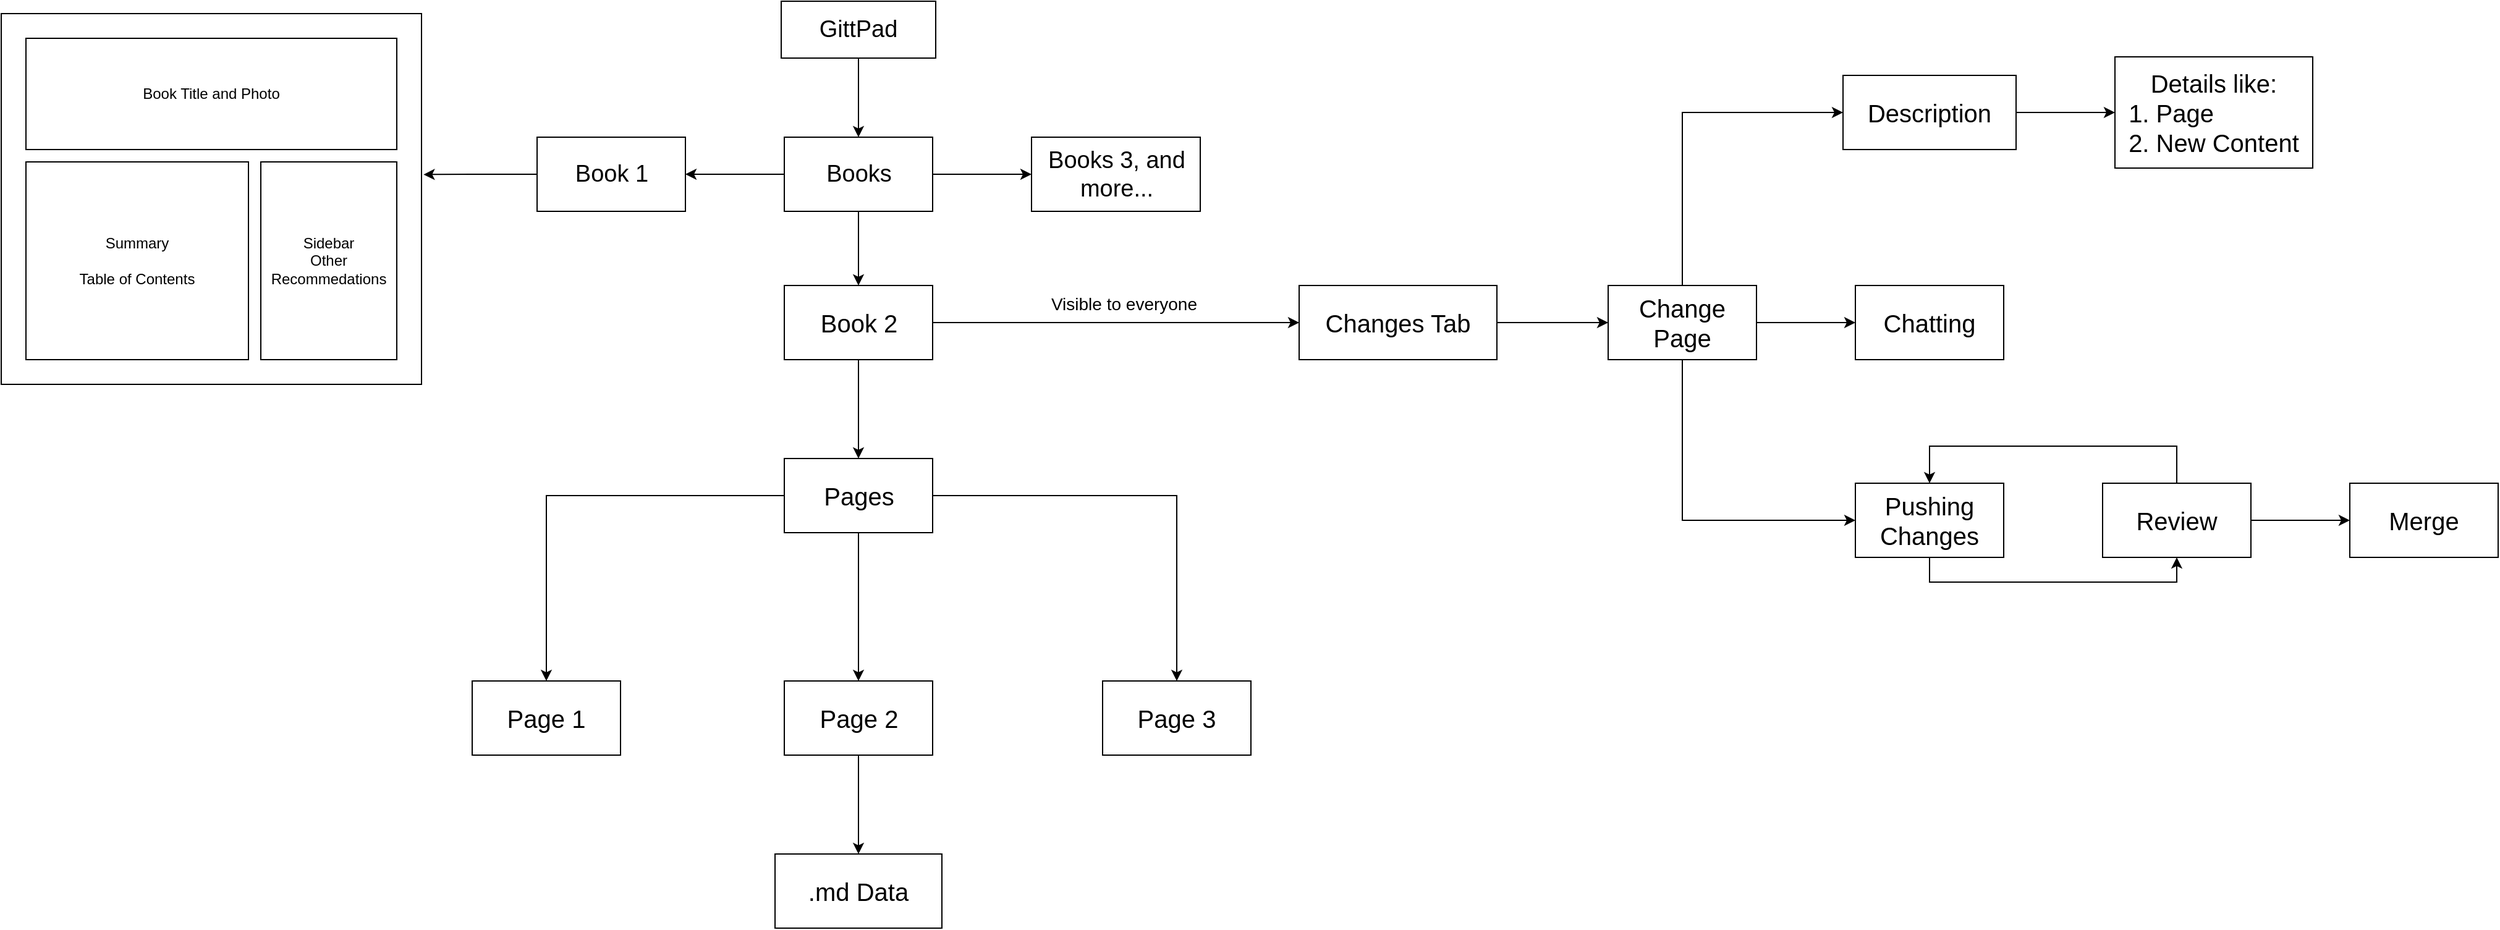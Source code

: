 <mxfile version="26.2.13">
  <diagram name="Page-1" id="_RyFI7OpfSnzKVm-3S3m">
    <mxGraphModel dx="1491" dy="810" grid="1" gridSize="10" guides="1" tooltips="1" connect="1" arrows="1" fold="1" page="1" pageScale="1" pageWidth="8500" pageHeight="11000" math="0" shadow="0">
      <root>
        <mxCell id="0" />
        <mxCell id="1" parent="0" />
        <mxCell id="iKHAOyfSk_tsweJud1---6" value="" style="edgeStyle=orthogonalEdgeStyle;rounded=0;orthogonalLoop=1;jettySize=auto;html=1;" parent="1" source="iKHAOyfSk_tsweJud1---4" target="iKHAOyfSk_tsweJud1---5" edge="1">
          <mxGeometry relative="1" as="geometry" />
        </mxCell>
        <mxCell id="iKHAOyfSk_tsweJud1---4" value="&lt;font style=&quot;font-size: 19px;&quot;&gt;GittPad&lt;/font&gt;" style="rounded=0;whiteSpace=wrap;html=1;" parent="1" vertex="1">
          <mxGeometry x="2601" y="80" width="125" height="46" as="geometry" />
        </mxCell>
        <mxCell id="iKHAOyfSk_tsweJud1---8" value="" style="edgeStyle=orthogonalEdgeStyle;rounded=0;orthogonalLoop=1;jettySize=auto;html=1;" parent="1" source="iKHAOyfSk_tsweJud1---5" target="iKHAOyfSk_tsweJud1---7" edge="1">
          <mxGeometry relative="1" as="geometry" />
        </mxCell>
        <mxCell id="iKHAOyfSk_tsweJud1---19" value="" style="edgeStyle=orthogonalEdgeStyle;rounded=0;orthogonalLoop=1;jettySize=auto;html=1;" parent="1" source="iKHAOyfSk_tsweJud1---5" target="iKHAOyfSk_tsweJud1---18" edge="1">
          <mxGeometry relative="1" as="geometry" />
        </mxCell>
        <mxCell id="iKHAOyfSk_tsweJud1---21" value="" style="edgeStyle=orthogonalEdgeStyle;rounded=0;orthogonalLoop=1;jettySize=auto;html=1;" parent="1" source="iKHAOyfSk_tsweJud1---5" target="iKHAOyfSk_tsweJud1---20" edge="1">
          <mxGeometry relative="1" as="geometry" />
        </mxCell>
        <mxCell id="iKHAOyfSk_tsweJud1---5" value="&lt;font style=&quot;font-size: 19px;&quot;&gt;Books&lt;/font&gt;" style="whiteSpace=wrap;html=1;rounded=0;" parent="1" vertex="1">
          <mxGeometry x="2603.5" y="190" width="120" height="60" as="geometry" />
        </mxCell>
        <mxCell id="iKHAOyfSk_tsweJud1---11" value="" style="edgeStyle=orthogonalEdgeStyle;rounded=0;orthogonalLoop=1;jettySize=auto;html=1;" parent="1" source="iKHAOyfSk_tsweJud1---7" target="iKHAOyfSk_tsweJud1---10" edge="1">
          <mxGeometry relative="1" as="geometry" />
        </mxCell>
        <mxCell id="lzYSEX4i6HJ2BMqlecE--4" value="" style="edgeStyle=orthogonalEdgeStyle;rounded=0;orthogonalLoop=1;jettySize=auto;html=1;" parent="1" source="iKHAOyfSk_tsweJud1---7" target="lzYSEX4i6HJ2BMqlecE--3" edge="1">
          <mxGeometry relative="1" as="geometry" />
        </mxCell>
        <mxCell id="iKHAOyfSk_tsweJud1---7" value="&lt;font style=&quot;font-size: 20px;&quot;&gt;Book 2&lt;/font&gt;" style="whiteSpace=wrap;html=1;rounded=0;" parent="1" vertex="1">
          <mxGeometry x="2603.5" y="310" width="120" height="60" as="geometry" />
        </mxCell>
        <mxCell id="iKHAOyfSk_tsweJud1---13" value="" style="edgeStyle=orthogonalEdgeStyle;rounded=0;orthogonalLoop=1;jettySize=auto;html=1;" parent="1" source="iKHAOyfSk_tsweJud1---10" target="iKHAOyfSk_tsweJud1---12" edge="1">
          <mxGeometry relative="1" as="geometry" />
        </mxCell>
        <mxCell id="iKHAOyfSk_tsweJud1---15" value="" style="edgeStyle=orthogonalEdgeStyle;rounded=0;orthogonalLoop=1;jettySize=auto;html=1;" parent="1" source="iKHAOyfSk_tsweJud1---10" target="iKHAOyfSk_tsweJud1---14" edge="1">
          <mxGeometry relative="1" as="geometry" />
        </mxCell>
        <mxCell id="iKHAOyfSk_tsweJud1---17" value="" style="edgeStyle=orthogonalEdgeStyle;rounded=0;orthogonalLoop=1;jettySize=auto;html=1;" parent="1" source="iKHAOyfSk_tsweJud1---10" target="iKHAOyfSk_tsweJud1---16" edge="1">
          <mxGeometry relative="1" as="geometry" />
        </mxCell>
        <mxCell id="iKHAOyfSk_tsweJud1---10" value="&lt;font style=&quot;font-size: 20px;&quot;&gt;Pages&lt;/font&gt;" style="whiteSpace=wrap;html=1;rounded=0;" parent="1" vertex="1">
          <mxGeometry x="2603.5" y="450" width="120" height="60" as="geometry" />
        </mxCell>
        <mxCell id="iKHAOyfSk_tsweJud1---12" value="&lt;font style=&quot;font-size: 20px;&quot;&gt;Page 1&lt;/font&gt;" style="whiteSpace=wrap;html=1;rounded=0;" parent="1" vertex="1">
          <mxGeometry x="2351" y="630" width="120" height="60" as="geometry" />
        </mxCell>
        <mxCell id="iKHAOyfSk_tsweJud1---14" value="&lt;font style=&quot;font-size: 20px;&quot;&gt;Page 3&lt;/font&gt;" style="whiteSpace=wrap;html=1;rounded=0;" parent="1" vertex="1">
          <mxGeometry x="2861" y="630" width="120" height="60" as="geometry" />
        </mxCell>
        <mxCell id="lzYSEX4i6HJ2BMqlecE--24" style="edgeStyle=orthogonalEdgeStyle;rounded=0;orthogonalLoop=1;jettySize=auto;html=1;" parent="1" source="iKHAOyfSk_tsweJud1---16" target="iKHAOyfSk_tsweJud1---22" edge="1">
          <mxGeometry relative="1" as="geometry" />
        </mxCell>
        <mxCell id="iKHAOyfSk_tsweJud1---16" value="&lt;font style=&quot;font-size: 20px;&quot;&gt;Page 2&lt;/font&gt;" style="whiteSpace=wrap;html=1;rounded=0;" parent="1" vertex="1">
          <mxGeometry x="2603.5" y="630" width="120" height="60" as="geometry" />
        </mxCell>
        <mxCell id="iKHAOyfSk_tsweJud1---18" value="&lt;font style=&quot;font-size: 19px;&quot;&gt;Book 1&lt;/font&gt;" style="whiteSpace=wrap;html=1;rounded=0;" parent="1" vertex="1">
          <mxGeometry x="2403.5" y="190" width="120" height="60" as="geometry" />
        </mxCell>
        <mxCell id="iKHAOyfSk_tsweJud1---20" value="&lt;font style=&quot;font-size: 19px;&quot;&gt;Books 3, and more...&lt;/font&gt;" style="whiteSpace=wrap;html=1;rounded=0;" parent="1" vertex="1">
          <mxGeometry x="2803.5" y="190" width="136.5" height="60" as="geometry" />
        </mxCell>
        <mxCell id="iKHAOyfSk_tsweJud1---22" value="&lt;font style=&quot;font-size: 20px;&quot;&gt;.md&amp;nbsp;&lt;/font&gt;&lt;span style=&quot;font-size: 20px; background-color: transparent; color: light-dark(rgb(0, 0, 0), rgb(255, 255, 255));&quot;&gt;Data&lt;/span&gt;" style="whiteSpace=wrap;html=1;rounded=0;" parent="1" vertex="1">
          <mxGeometry x="2596" y="770" width="135" height="60" as="geometry" />
        </mxCell>
        <mxCell id="lzYSEX4i6HJ2BMqlecE--6" value="" style="edgeStyle=orthogonalEdgeStyle;rounded=0;orthogonalLoop=1;jettySize=auto;html=1;" parent="1" source="lzYSEX4i6HJ2BMqlecE--3" target="lzYSEX4i6HJ2BMqlecE--5" edge="1">
          <mxGeometry relative="1" as="geometry" />
        </mxCell>
        <mxCell id="lzYSEX4i6HJ2BMqlecE--3" value="&lt;span style=&quot;font-size: 20px;&quot;&gt;Changes Tab&lt;/span&gt;" style="whiteSpace=wrap;html=1;rounded=0;" parent="1" vertex="1">
          <mxGeometry x="3020" y="310" width="160" height="60" as="geometry" />
        </mxCell>
        <mxCell id="lzYSEX4i6HJ2BMqlecE--10" value="" style="edgeStyle=orthogonalEdgeStyle;rounded=0;orthogonalLoop=1;jettySize=auto;html=1;" parent="1" source="lzYSEX4i6HJ2BMqlecE--5" target="lzYSEX4i6HJ2BMqlecE--9" edge="1">
          <mxGeometry relative="1" as="geometry">
            <Array as="points">
              <mxPoint x="3330" y="170" />
            </Array>
          </mxGeometry>
        </mxCell>
        <mxCell id="lzYSEX4i6HJ2BMqlecE--15" value="" style="edgeStyle=orthogonalEdgeStyle;rounded=0;orthogonalLoop=1;jettySize=auto;html=1;" parent="1" source="lzYSEX4i6HJ2BMqlecE--5" target="lzYSEX4i6HJ2BMqlecE--14" edge="1">
          <mxGeometry relative="1" as="geometry" />
        </mxCell>
        <mxCell id="lzYSEX4i6HJ2BMqlecE--17" value="" style="edgeStyle=orthogonalEdgeStyle;rounded=0;orthogonalLoop=1;jettySize=auto;html=1;" parent="1" source="lzYSEX4i6HJ2BMqlecE--5" target="lzYSEX4i6HJ2BMqlecE--16" edge="1">
          <mxGeometry relative="1" as="geometry">
            <Array as="points">
              <mxPoint x="3330" y="500" />
            </Array>
          </mxGeometry>
        </mxCell>
        <mxCell id="lzYSEX4i6HJ2BMqlecE--5" value="&lt;span style=&quot;font-size: 20px;&quot;&gt;Change Page&lt;/span&gt;" style="whiteSpace=wrap;html=1;rounded=0;" parent="1" vertex="1">
          <mxGeometry x="3270" y="310" width="120" height="60" as="geometry" />
        </mxCell>
        <mxCell id="lzYSEX4i6HJ2BMqlecE--13" value="" style="edgeStyle=orthogonalEdgeStyle;rounded=0;orthogonalLoop=1;jettySize=auto;html=1;" parent="1" source="lzYSEX4i6HJ2BMqlecE--9" target="lzYSEX4i6HJ2BMqlecE--12" edge="1">
          <mxGeometry relative="1" as="geometry" />
        </mxCell>
        <mxCell id="lzYSEX4i6HJ2BMqlecE--9" value="&lt;span style=&quot;font-size: 20px;&quot;&gt;Description&lt;/span&gt;" style="whiteSpace=wrap;html=1;rounded=0;" parent="1" vertex="1">
          <mxGeometry x="3460" y="140" width="140" height="60" as="geometry" />
        </mxCell>
        <mxCell id="lzYSEX4i6HJ2BMqlecE--11" value="&lt;font style=&quot;font-size: 14px;&quot;&gt;Visible to everyone&lt;/font&gt;" style="text;strokeColor=none;align=center;fillColor=none;html=1;verticalAlign=middle;whiteSpace=wrap;rounded=0;" parent="1" vertex="1">
          <mxGeometry x="2790" y="310" width="176.5" height="30" as="geometry" />
        </mxCell>
        <mxCell id="lzYSEX4i6HJ2BMqlecE--12" value="&lt;span style=&quot;font-size: 20px;&quot;&gt;Details like:&lt;/span&gt;&lt;div style=&quot;text-align: left;&quot;&gt;&lt;span style=&quot;font-size: 20px;&quot;&gt;1. Page&lt;/span&gt;&lt;/div&gt;&lt;div style=&quot;text-align: left;&quot;&gt;&lt;span style=&quot;font-size: 20px;&quot;&gt;2. New Content&lt;/span&gt;&lt;/div&gt;" style="whiteSpace=wrap;html=1;rounded=0;" parent="1" vertex="1">
          <mxGeometry x="3680" y="125" width="160" height="90" as="geometry" />
        </mxCell>
        <mxCell id="lzYSEX4i6HJ2BMqlecE--14" value="&lt;span style=&quot;font-size: 20px;&quot;&gt;Chatting&lt;/span&gt;" style="whiteSpace=wrap;html=1;rounded=0;" parent="1" vertex="1">
          <mxGeometry x="3470" y="310" width="120" height="60" as="geometry" />
        </mxCell>
        <mxCell id="lzYSEX4i6HJ2BMqlecE--21" style="edgeStyle=orthogonalEdgeStyle;rounded=0;orthogonalLoop=1;jettySize=auto;html=1;entryX=0.5;entryY=1;entryDx=0;entryDy=0;" parent="1" source="lzYSEX4i6HJ2BMqlecE--16" target="lzYSEX4i6HJ2BMqlecE--18" edge="1">
          <mxGeometry relative="1" as="geometry">
            <Array as="points">
              <mxPoint x="3530" y="550" />
              <mxPoint x="3730" y="550" />
            </Array>
          </mxGeometry>
        </mxCell>
        <mxCell id="lzYSEX4i6HJ2BMqlecE--16" value="&lt;span style=&quot;font-size: 20px;&quot;&gt;Pushing Changes&lt;/span&gt;" style="whiteSpace=wrap;html=1;rounded=0;" parent="1" vertex="1">
          <mxGeometry x="3470" y="470" width="120" height="60" as="geometry" />
        </mxCell>
        <mxCell id="lzYSEX4i6HJ2BMqlecE--20" style="edgeStyle=orthogonalEdgeStyle;rounded=0;orthogonalLoop=1;jettySize=auto;html=1;exitX=0.5;exitY=0;exitDx=0;exitDy=0;entryX=0.5;entryY=0;entryDx=0;entryDy=0;" parent="1" source="lzYSEX4i6HJ2BMqlecE--18" target="lzYSEX4i6HJ2BMqlecE--16" edge="1">
          <mxGeometry relative="1" as="geometry">
            <Array as="points">
              <mxPoint x="3730" y="440" />
              <mxPoint x="3530" y="440" />
            </Array>
          </mxGeometry>
        </mxCell>
        <mxCell id="lzYSEX4i6HJ2BMqlecE--23" value="" style="edgeStyle=orthogonalEdgeStyle;rounded=0;orthogonalLoop=1;jettySize=auto;html=1;" parent="1" source="lzYSEX4i6HJ2BMqlecE--18" target="lzYSEX4i6HJ2BMqlecE--22" edge="1">
          <mxGeometry relative="1" as="geometry" />
        </mxCell>
        <mxCell id="lzYSEX4i6HJ2BMqlecE--18" value="&lt;span style=&quot;font-size: 20px;&quot;&gt;Review&lt;/span&gt;" style="whiteSpace=wrap;html=1;rounded=0;" parent="1" vertex="1">
          <mxGeometry x="3670" y="470" width="120" height="60" as="geometry" />
        </mxCell>
        <mxCell id="lzYSEX4i6HJ2BMqlecE--22" value="&lt;span style=&quot;font-size: 20px;&quot;&gt;Merge&lt;/span&gt;" style="whiteSpace=wrap;html=1;rounded=0;" parent="1" vertex="1">
          <mxGeometry x="3870" y="470" width="120" height="60" as="geometry" />
        </mxCell>
        <mxCell id="1YmUhE8pnojpsdgzxhF_-1" value="" style="rounded=0;whiteSpace=wrap;html=1;" vertex="1" parent="1">
          <mxGeometry x="1970" y="90" width="340" height="300" as="geometry" />
        </mxCell>
        <mxCell id="1YmUhE8pnojpsdgzxhF_-2" value="Book Title and Photo" style="rounded=0;whiteSpace=wrap;html=1;" vertex="1" parent="1">
          <mxGeometry x="1990" y="110" width="300" height="90" as="geometry" />
        </mxCell>
        <mxCell id="1YmUhE8pnojpsdgzxhF_-3" value="Summary&lt;br&gt;&lt;br&gt;Table of Contents" style="rounded=0;whiteSpace=wrap;html=1;" vertex="1" parent="1">
          <mxGeometry x="1990" y="210" width="180" height="160" as="geometry" />
        </mxCell>
        <mxCell id="1YmUhE8pnojpsdgzxhF_-4" value="Sidebar&lt;br&gt;Other Recommedations" style="rounded=0;whiteSpace=wrap;html=1;" vertex="1" parent="1">
          <mxGeometry x="2180" y="210" width="110" height="160" as="geometry" />
        </mxCell>
        <mxCell id="1YmUhE8pnojpsdgzxhF_-5" style="edgeStyle=orthogonalEdgeStyle;rounded=0;orthogonalLoop=1;jettySize=auto;html=1;exitX=0.5;exitY=1;exitDx=0;exitDy=0;" edge="1" parent="1" source="1YmUhE8pnojpsdgzxhF_-1" target="1YmUhE8pnojpsdgzxhF_-1">
          <mxGeometry relative="1" as="geometry" />
        </mxCell>
        <mxCell id="1YmUhE8pnojpsdgzxhF_-8" style="edgeStyle=orthogonalEdgeStyle;rounded=0;orthogonalLoop=1;jettySize=auto;html=1;entryX=1.005;entryY=0.434;entryDx=0;entryDy=0;entryPerimeter=0;" edge="1" parent="1" source="iKHAOyfSk_tsweJud1---18" target="1YmUhE8pnojpsdgzxhF_-1">
          <mxGeometry relative="1" as="geometry" />
        </mxCell>
      </root>
    </mxGraphModel>
  </diagram>
</mxfile>
